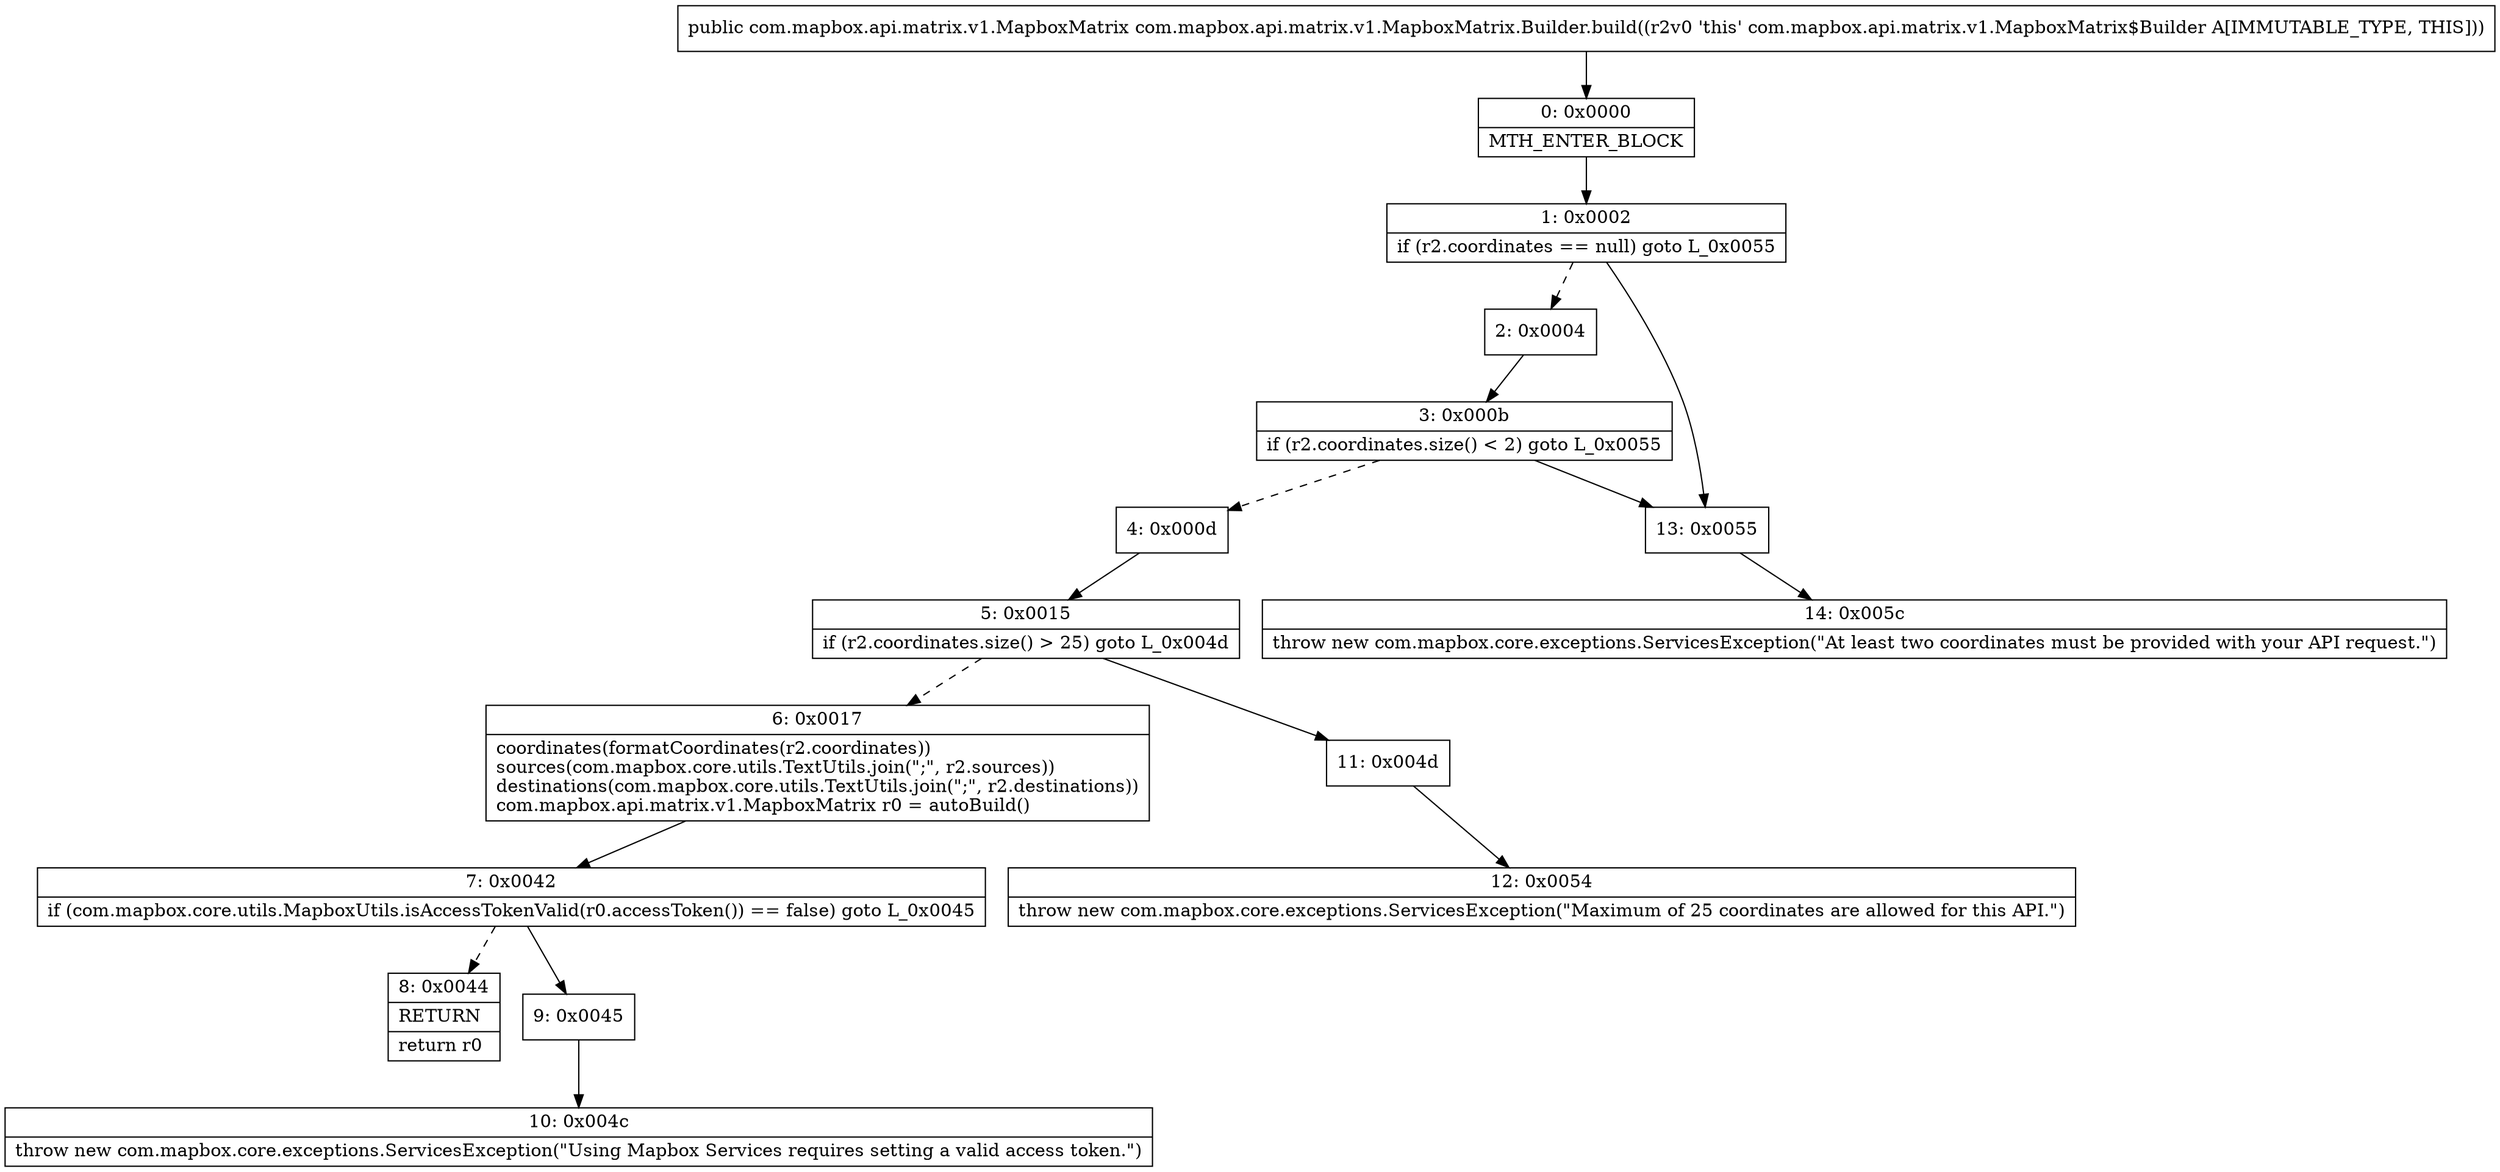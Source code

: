digraph "CFG forcom.mapbox.api.matrix.v1.MapboxMatrix.Builder.build()Lcom\/mapbox\/api\/matrix\/v1\/MapboxMatrix;" {
Node_0 [shape=record,label="{0\:\ 0x0000|MTH_ENTER_BLOCK\l}"];
Node_1 [shape=record,label="{1\:\ 0x0002|if (r2.coordinates == null) goto L_0x0055\l}"];
Node_2 [shape=record,label="{2\:\ 0x0004}"];
Node_3 [shape=record,label="{3\:\ 0x000b|if (r2.coordinates.size() \< 2) goto L_0x0055\l}"];
Node_4 [shape=record,label="{4\:\ 0x000d}"];
Node_5 [shape=record,label="{5\:\ 0x0015|if (r2.coordinates.size() \> 25) goto L_0x004d\l}"];
Node_6 [shape=record,label="{6\:\ 0x0017|coordinates(formatCoordinates(r2.coordinates))\lsources(com.mapbox.core.utils.TextUtils.join(\";\", r2.sources))\ldestinations(com.mapbox.core.utils.TextUtils.join(\";\", r2.destinations))\lcom.mapbox.api.matrix.v1.MapboxMatrix r0 = autoBuild()\l}"];
Node_7 [shape=record,label="{7\:\ 0x0042|if (com.mapbox.core.utils.MapboxUtils.isAccessTokenValid(r0.accessToken()) == false) goto L_0x0045\l}"];
Node_8 [shape=record,label="{8\:\ 0x0044|RETURN\l|return r0\l}"];
Node_9 [shape=record,label="{9\:\ 0x0045}"];
Node_10 [shape=record,label="{10\:\ 0x004c|throw new com.mapbox.core.exceptions.ServicesException(\"Using Mapbox Services requires setting a valid access token.\")\l}"];
Node_11 [shape=record,label="{11\:\ 0x004d}"];
Node_12 [shape=record,label="{12\:\ 0x0054|throw new com.mapbox.core.exceptions.ServicesException(\"Maximum of 25 coordinates are allowed for this API.\")\l}"];
Node_13 [shape=record,label="{13\:\ 0x0055}"];
Node_14 [shape=record,label="{14\:\ 0x005c|throw new com.mapbox.core.exceptions.ServicesException(\"At least two coordinates must be provided with your API request.\")\l}"];
MethodNode[shape=record,label="{public com.mapbox.api.matrix.v1.MapboxMatrix com.mapbox.api.matrix.v1.MapboxMatrix.Builder.build((r2v0 'this' com.mapbox.api.matrix.v1.MapboxMatrix$Builder A[IMMUTABLE_TYPE, THIS])) }"];
MethodNode -> Node_0;
Node_0 -> Node_1;
Node_1 -> Node_2[style=dashed];
Node_1 -> Node_13;
Node_2 -> Node_3;
Node_3 -> Node_4[style=dashed];
Node_3 -> Node_13;
Node_4 -> Node_5;
Node_5 -> Node_6[style=dashed];
Node_5 -> Node_11;
Node_6 -> Node_7;
Node_7 -> Node_8[style=dashed];
Node_7 -> Node_9;
Node_9 -> Node_10;
Node_11 -> Node_12;
Node_13 -> Node_14;
}

